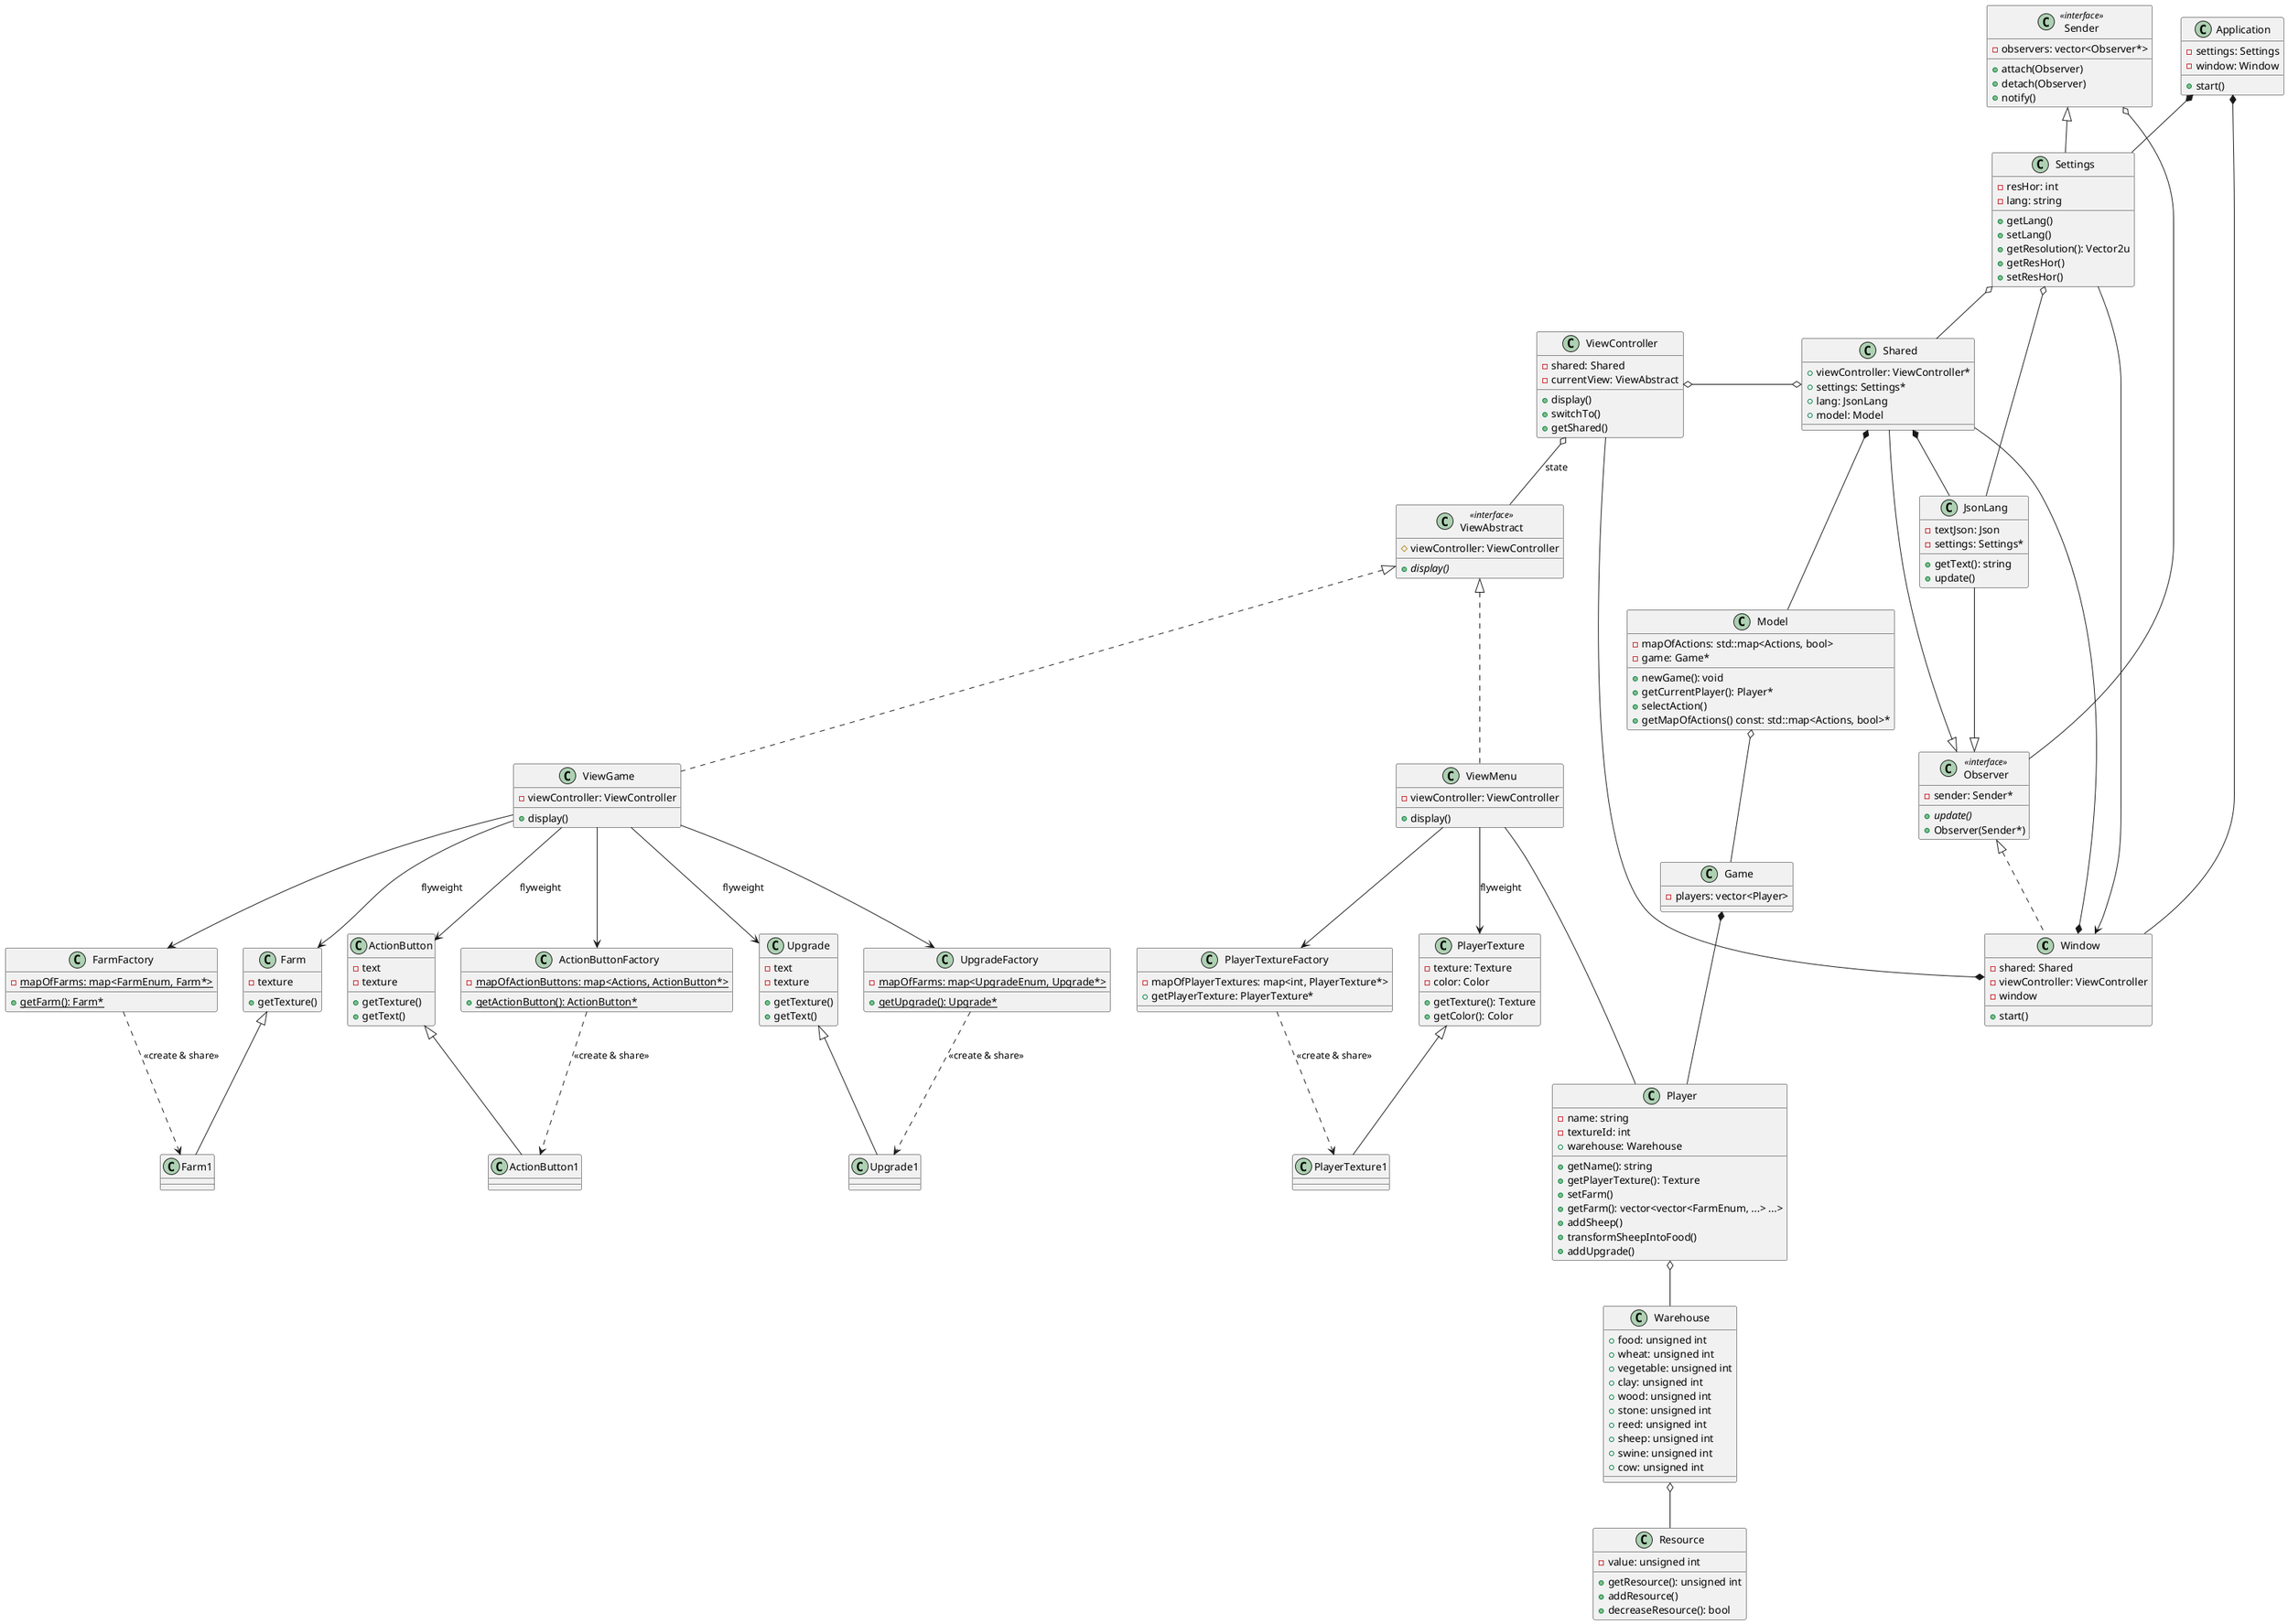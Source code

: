 @startuml

class Window{
    - shared: Shared
    - viewController: ViewController
    - window
    + start()
}

class Shared{
    + viewController: ViewController*
    + settings: Settings*
    + lang: JsonLang
    + model: Model
}

class ViewController{
    - shared: Shared
    - currentView: ViewAbstract
    + display()
    + switchTo()
    + getShared()
}

class ViewMenu{
    - viewController: ViewController
    + display()
}

class ViewAbstract <<interface >>{
    # viewController: ViewController
    + {abstract} display()
}

class Settings {
    - resHor: int
    - lang: string
    + getLang()
    + setLang()
    + getResolution(): Vector2u
    + getResHor()
    + setResHor()
}

class Observer << interface >> {
    - sender: Sender*
    + {abstract}update()
    + Observer(Sender*)
}

class Sender << interface >> {
    - observers: vector<Observer*>
    + attach(Observer)
    + detach(Observer)
    + notify()
}

class Application{
    - settings: Settings
    - window: Window
    + start()
}

class ViewGame{
    - viewController: ViewController
    + display()
}

class ActionButtonFactory {
    - {static} mapOfActionButtons: map<Actions, ActionButton*>
    + {static} getActionButton(): ActionButton*
}

class ActionButton{
    - text
    - texture
    + getTexture()
    + getText()
}

class ActionButton1{
}

class FarmFactory{
    - {static} mapOfFarms: map<FarmEnum, Farm*>
    + {static} getFarm(): Farm*
}

class Farm{
    - texture
    + getTexture()
}
class Farm1{
}

class UpgradeFactory{
    - {static} mapOfFarms: map<UpgradeEnum, Upgrade*>
    + {static} getUpgrade(): Upgrade*
}

class Upgrade{
    - text
    - texture
    + getTexture()
    + getText()
}

class Upgrade1{
}

class PlayerTextureFactory{
    - mapOfPlayerTextures: map<int, PlayerTexture*>
    + getPlayerTexture: PlayerTexture*
}

class PlayerTexture{
    - texture: Texture
    - color: Color
    + getTexture(): Texture
    + getColor(): Color
}

class PlayerTexture1{
}

class JsonLang{
    - textJson: Json
    - settings: Settings*
    + getText(): string
    + update()
}

class Model{
    - mapOfActions: std::map<Actions, bool>
    - game: Game*
    + newGame(): void
    + getCurrentPlayer(): Player*
    + selectAction()
    + getMapOfActions() const: std::map<Actions, bool>*
}

class Player {
    - name: string
    - textureId: int
    + warehouse: Warehouse
    + getName(): string
    + getPlayerTexture(): Texture
    + setFarm()
    + getFarm(): vector<vector<FarmEnum, ...> ...>
    + addSheep()
    + transformSheepIntoFood()
    + addUpgrade()
}

class Warehouse {
    + food: unsigned int
    + wheat: unsigned int
    + vegetable: unsigned int
    + clay: unsigned int
    + wood: unsigned int
    + stone: unsigned int
    + reed: unsigned int
    + sheep: unsigned int
    + swine: unsigned int
    + cow: unsigned int
}

class Resource{
    - value: unsigned int
    + getResource(): unsigned int
    + addResource()
    + decreaseResource(): bool

}

class Game{
    - players: vector<Player>
}

Window *-- ViewController
Window *-- Shared

ViewController o-o Shared
Settings o-- JsonLang
Shared *-- JsonLang
Shared --|> Observer
JsonLang --|> Observer

ViewAbstract <|.. ViewMenu
ViewAbstract <|.. ViewGame
ViewController o-- ViewAbstract: state

PlayerTexture <|-- PlayerTexture1
ViewMenu --> PlayerTextureFactory
ViewMenu --> PlayerTexture: flyweight
PlayerTextureFactory ..> PlayerTexture1: <<create & share>>

ActionButton <|-- ActionButton1
ViewGame --> ActionButtonFactory
ViewGame --> ActionButton: flyweight
ActionButtonFactory ..> ActionButton1: <<create & share>>

Farm <|-- Farm1
ViewGame --> FarmFactory
ViewGame --> Farm: flyweight
FarmFactory ..> Farm1: <<create & share>>

Upgrade <|-- Upgrade1
ViewGame --> UpgradeFactory
ViewGame --> Upgrade: flyweight
UpgradeFactory ..> Upgrade1: <<create & share>>

Sender <|-- Settings
Sender o-- Observer
Observer <|.. Window
Settings --> Window

Application *-- Window
Application *-- Settings

Settings o-- Shared

Shared *-- Model
Model o-- Game
Game *-- Player

ViewMenu --- Player
Player o-- Warehouse
Warehouse o-- Resource


@enduml